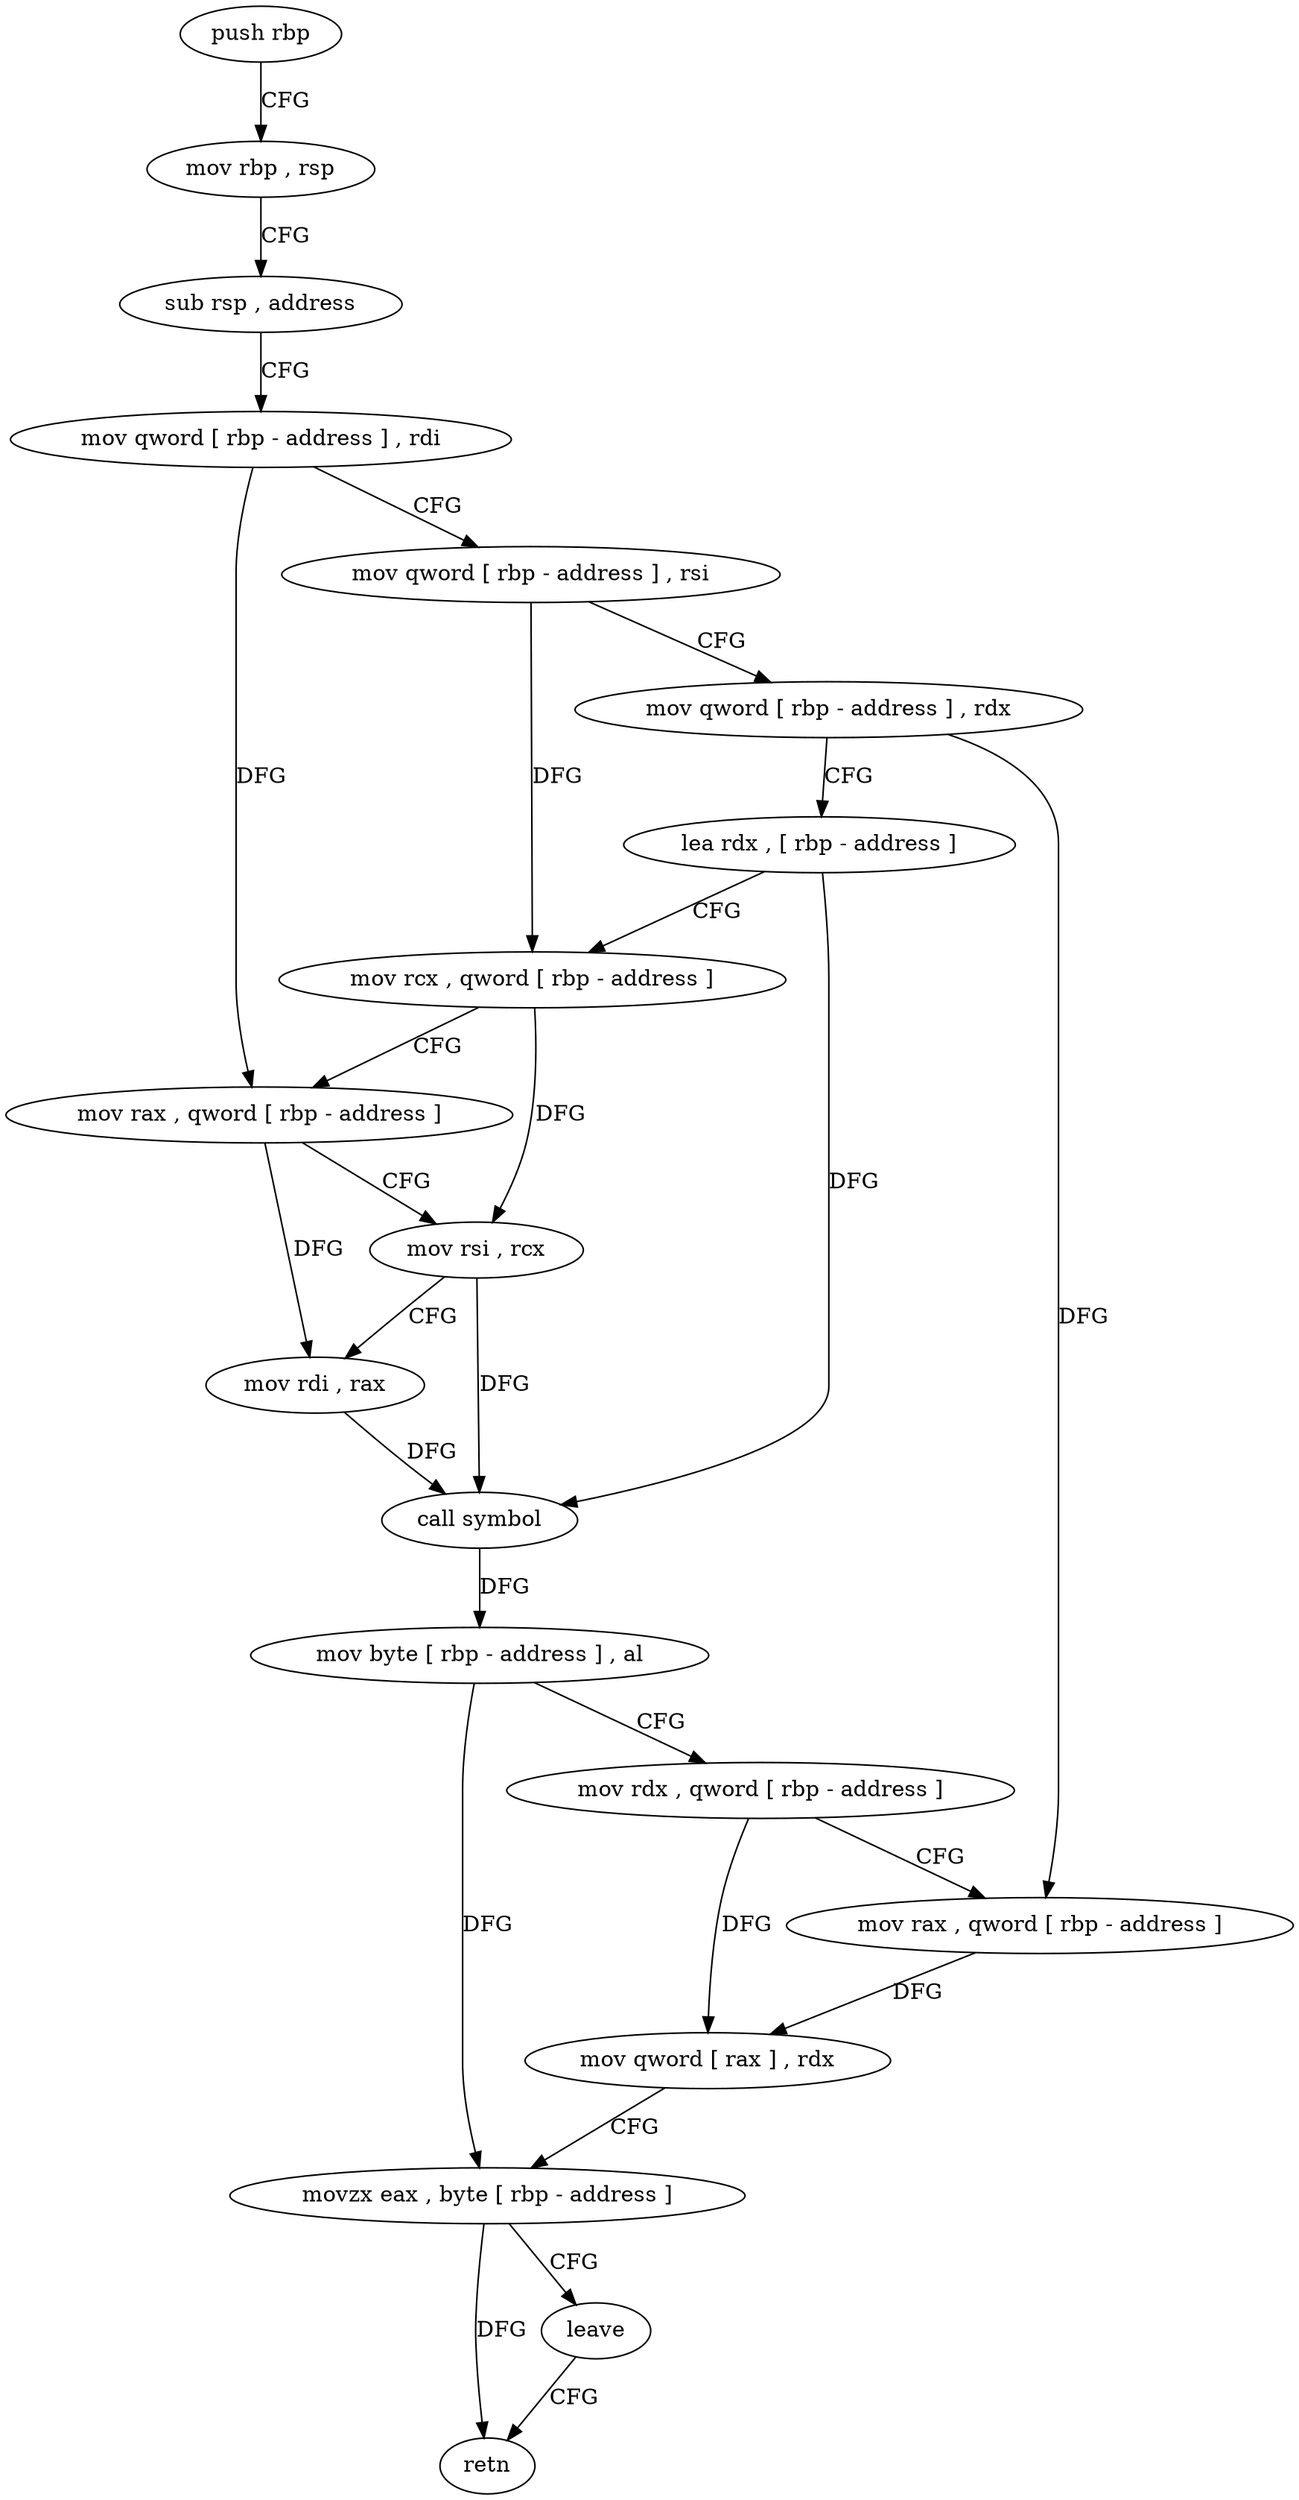 digraph "func" {
"4256863" [label = "push rbp" ]
"4256864" [label = "mov rbp , rsp" ]
"4256867" [label = "sub rsp , address" ]
"4256871" [label = "mov qword [ rbp - address ] , rdi" ]
"4256875" [label = "mov qword [ rbp - address ] , rsi" ]
"4256879" [label = "mov qword [ rbp - address ] , rdx" ]
"4256883" [label = "lea rdx , [ rbp - address ]" ]
"4256887" [label = "mov rcx , qword [ rbp - address ]" ]
"4256891" [label = "mov rax , qword [ rbp - address ]" ]
"4256895" [label = "mov rsi , rcx" ]
"4256898" [label = "mov rdi , rax" ]
"4256901" [label = "call symbol" ]
"4256906" [label = "mov byte [ rbp - address ] , al" ]
"4256909" [label = "mov rdx , qword [ rbp - address ]" ]
"4256913" [label = "mov rax , qword [ rbp - address ]" ]
"4256917" [label = "mov qword [ rax ] , rdx" ]
"4256920" [label = "movzx eax , byte [ rbp - address ]" ]
"4256924" [label = "leave" ]
"4256925" [label = "retn" ]
"4256863" -> "4256864" [ label = "CFG" ]
"4256864" -> "4256867" [ label = "CFG" ]
"4256867" -> "4256871" [ label = "CFG" ]
"4256871" -> "4256875" [ label = "CFG" ]
"4256871" -> "4256891" [ label = "DFG" ]
"4256875" -> "4256879" [ label = "CFG" ]
"4256875" -> "4256887" [ label = "DFG" ]
"4256879" -> "4256883" [ label = "CFG" ]
"4256879" -> "4256913" [ label = "DFG" ]
"4256883" -> "4256887" [ label = "CFG" ]
"4256883" -> "4256901" [ label = "DFG" ]
"4256887" -> "4256891" [ label = "CFG" ]
"4256887" -> "4256895" [ label = "DFG" ]
"4256891" -> "4256895" [ label = "CFG" ]
"4256891" -> "4256898" [ label = "DFG" ]
"4256895" -> "4256898" [ label = "CFG" ]
"4256895" -> "4256901" [ label = "DFG" ]
"4256898" -> "4256901" [ label = "DFG" ]
"4256901" -> "4256906" [ label = "DFG" ]
"4256906" -> "4256909" [ label = "CFG" ]
"4256906" -> "4256920" [ label = "DFG" ]
"4256909" -> "4256913" [ label = "CFG" ]
"4256909" -> "4256917" [ label = "DFG" ]
"4256913" -> "4256917" [ label = "DFG" ]
"4256917" -> "4256920" [ label = "CFG" ]
"4256920" -> "4256924" [ label = "CFG" ]
"4256920" -> "4256925" [ label = "DFG" ]
"4256924" -> "4256925" [ label = "CFG" ]
}
